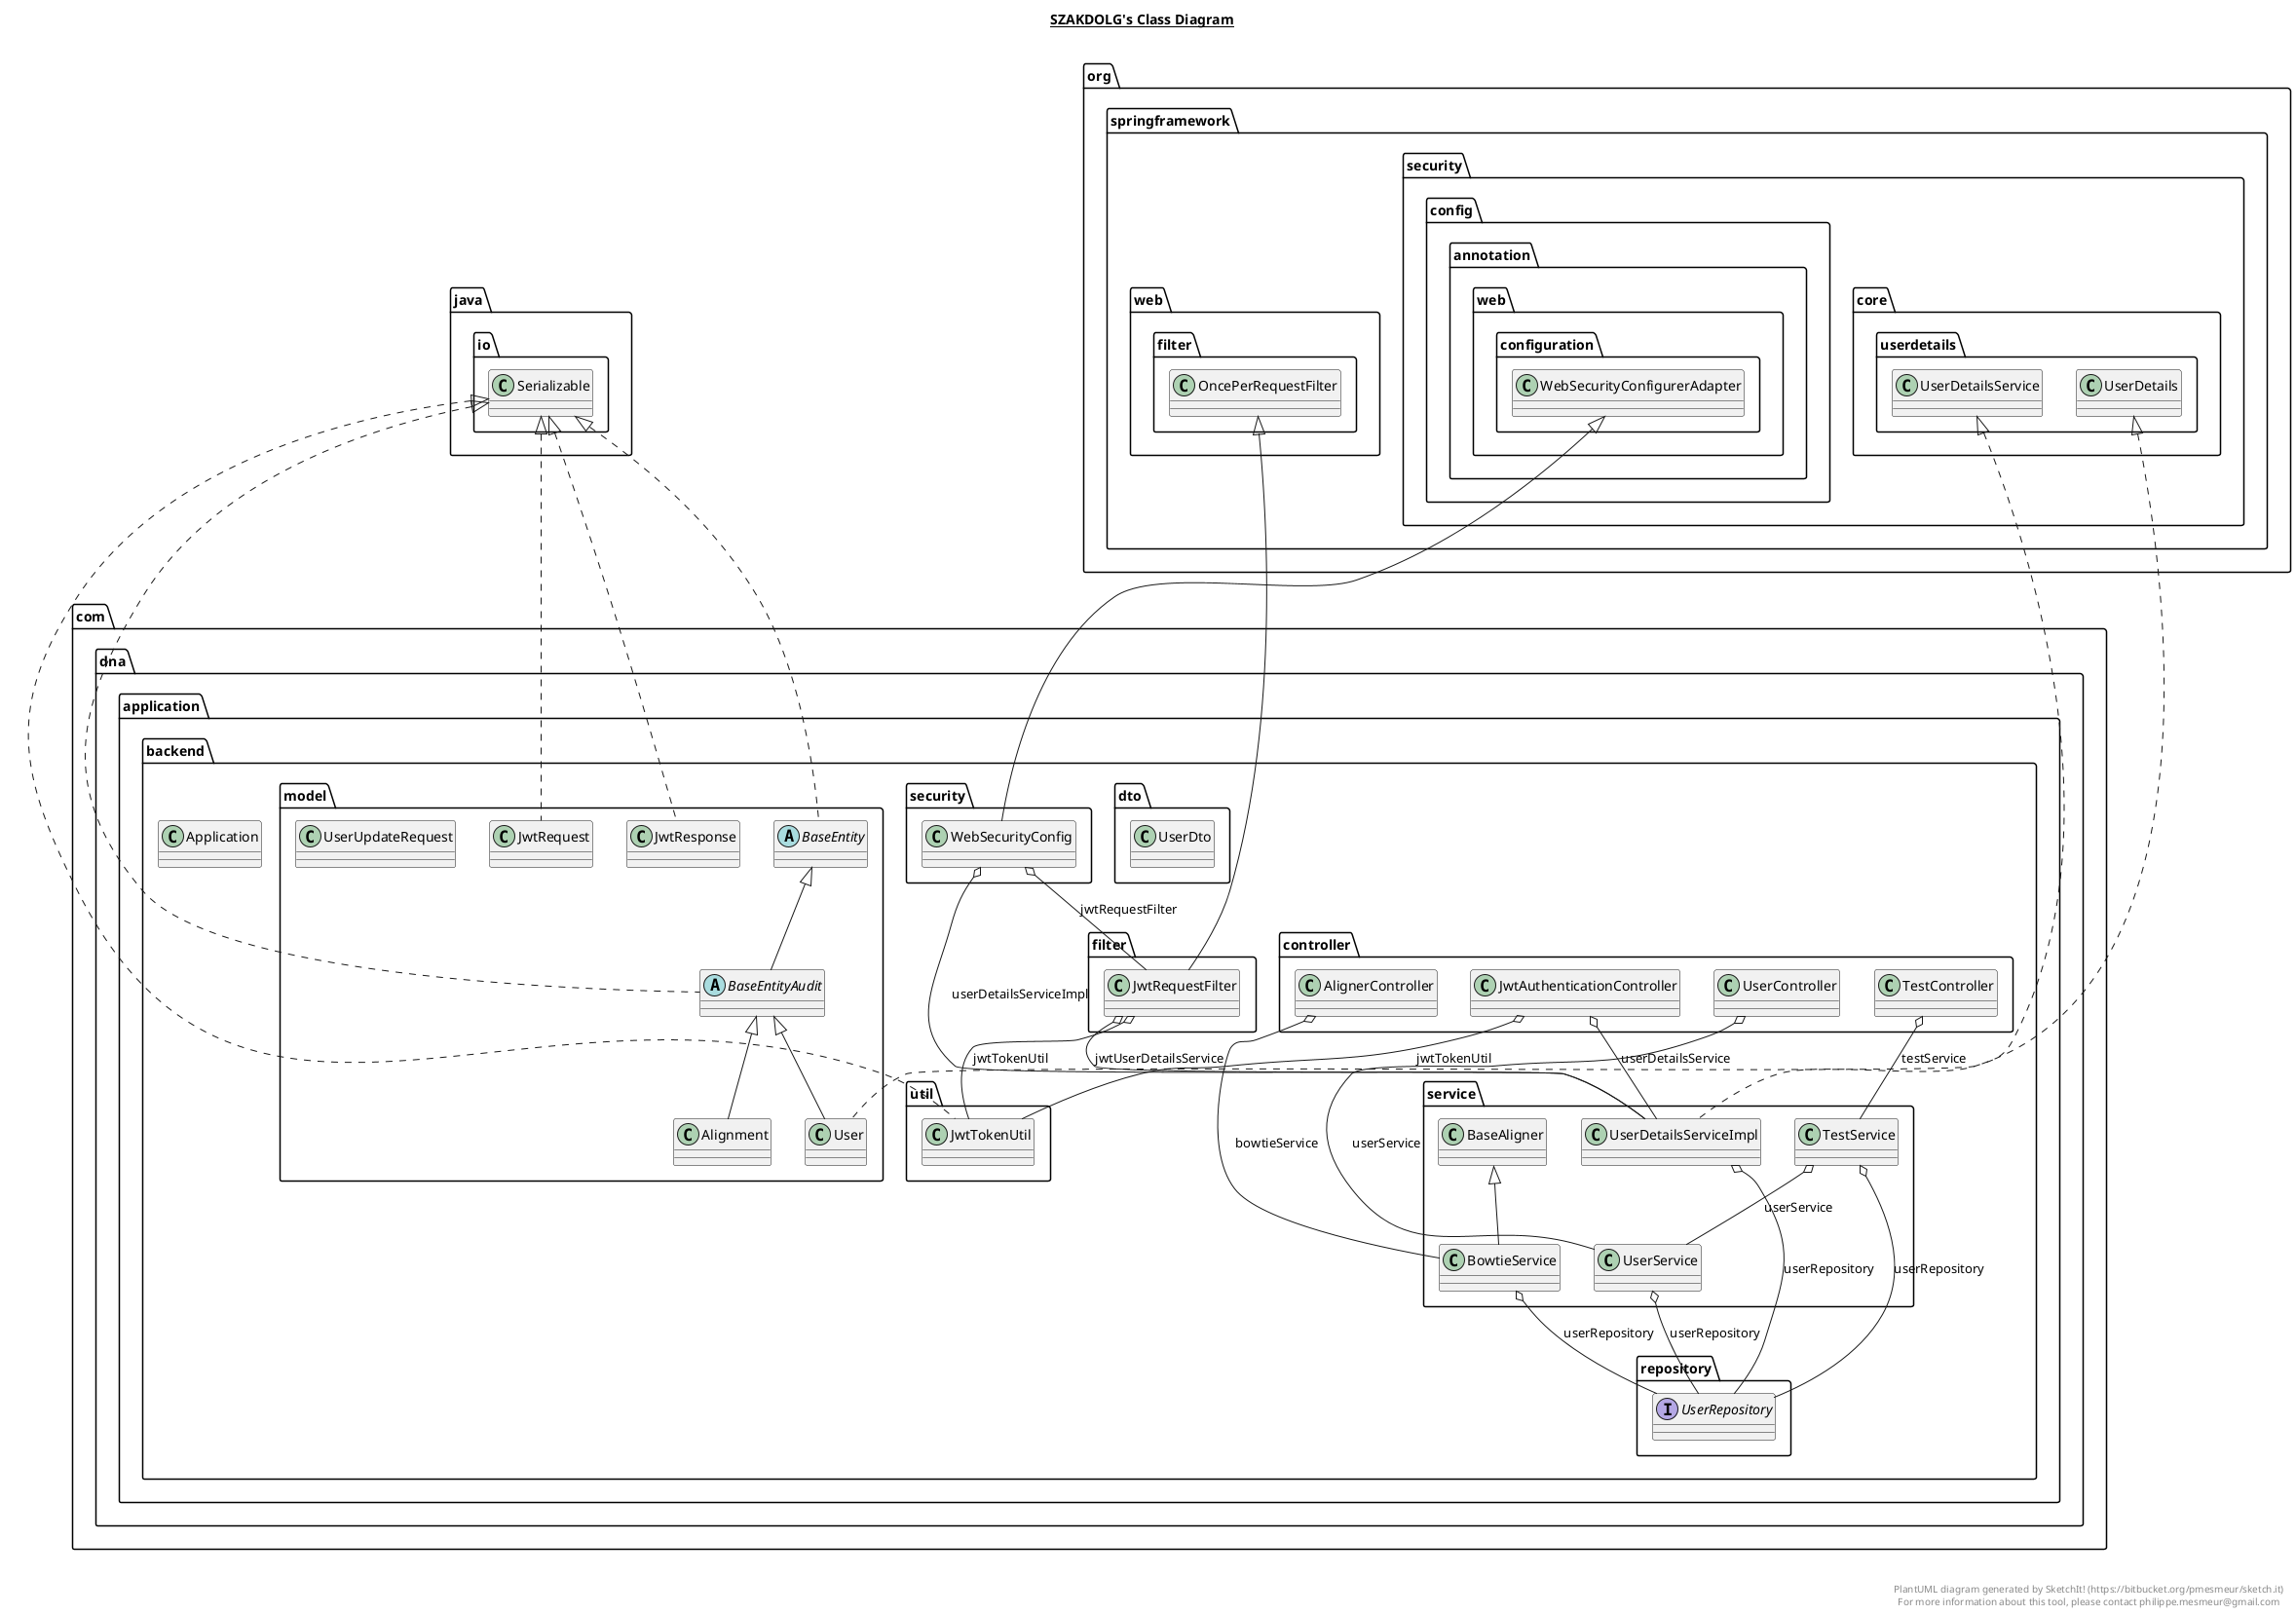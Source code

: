 @startuml

title __SZAKDOLG's Class Diagram__\n

  namespace com.dna.application.backend {
    class com.dna.application.backend.Application {
    }
  }
  

  namespace com.dna.application.backend {
    namespace controller {
      class com.dna.application.backend.controller.AlignerController {
      }
    }
  }
  

  namespace com.dna.application.backend {
    namespace controller {
      class com.dna.application.backend.controller.JwtAuthenticationController {
      }
    }
  }
  

  namespace com.dna.application.backend {
    namespace controller {
      class com.dna.application.backend.controller.TestController {
      }
    }
  }
  

  namespace com.dna.application.backend {
    namespace controller {
      class com.dna.application.backend.controller.UserController {
      }
    }
  }
  

  namespace com.dna.application.backend {
    namespace dto {
      class com.dna.application.backend.dto.UserDto {
      }
    }
  }
  

  namespace com.dna.application.backend {
    namespace filter {
      class com.dna.application.backend.filter.JwtRequestFilter {
      }
    }
  }
  

  namespace com.dna.application.backend {
    namespace model {
      class com.dna.application.backend.model.Alignment {
      }
    }
  }
  

  namespace com.dna.application.backend {
    namespace model {
      abstract class com.dna.application.backend.model.BaseEntity {
      }
    }
  }
  

  namespace com.dna.application.backend {
    namespace model {
      abstract class com.dna.application.backend.model.BaseEntityAudit {
      }
    }
  }
  

  namespace com.dna.application.backend {
    namespace model {
      class com.dna.application.backend.model.JwtRequest {
      }
    }
  }
  

  namespace com.dna.application.backend {
    namespace model {
      class com.dna.application.backend.model.JwtResponse {
      }
    }
  }
  

  namespace com.dna.application.backend {
    namespace model {
      class com.dna.application.backend.model.User {
      }
    }
  }
  

  namespace com.dna.application.backend {
    namespace model {
      class com.dna.application.backend.model.UserUpdateRequest {
      }
    }
  }
  

  namespace com.dna.application.backend {
    namespace repository {
      interface com.dna.application.backend.repository.UserRepository {
      }
    }
  }
  

  namespace com.dna.application.backend {
    namespace security {
      class com.dna.application.backend.security.WebSecurityConfig {
      }
    }
  }
  

  namespace com.dna.application.backend {
    namespace service {
      class com.dna.application.backend.service.BaseAligner {
      }
    }
  }
  

  namespace com.dna.application.backend {
    namespace service {
      class com.dna.application.backend.service.BowtieService {
      }
    }
  }
  

  namespace com.dna.application.backend {
    namespace service {
      class com.dna.application.backend.service.TestService {
      }
    }
  }
  

  namespace com.dna.application.backend {
    namespace service {
      class com.dna.application.backend.service.UserDetailsServiceImpl {
      }
    }
  }
  

  namespace com.dna.application.backend {
    namespace service {
      class com.dna.application.backend.service.UserService {
      }
    }
  }
  

  namespace com.dna.application.backend {
    namespace util {
      class com.dna.application.backend.util.JwtTokenUtil {
      }
    }
  }
  

  com.dna.application.backend.controller.AlignerController o-- com.dna.application.backend.service.BowtieService : bowtieService
  com.dna.application.backend.controller.JwtAuthenticationController o-- com.dna.application.backend.util.JwtTokenUtil : jwtTokenUtil
  com.dna.application.backend.controller.JwtAuthenticationController o-- com.dna.application.backend.service.UserDetailsServiceImpl : userDetailsService
  com.dna.application.backend.controller.TestController o-- com.dna.application.backend.service.TestService : testService
  com.dna.application.backend.controller.UserController o-- com.dna.application.backend.service.UserService : userService
  com.dna.application.backend.dto.UserDto o-- com.dna.application.backend.model.User.Role : role
  com.dna.application.backend.filter.JwtRequestFilter -up-|> org.springframework.web.filter.OncePerRequestFilter
  com.dna.application.backend.filter.JwtRequestFilter o-- com.dna.application.backend.util.JwtTokenUtil : jwtTokenUtil
  com.dna.application.backend.filter.JwtRequestFilter o-- com.dna.application.backend.service.UserDetailsServiceImpl : jwtUserDetailsService
  com.dna.application.backend.model.Alignment -up-|> com.dna.application.backend.model.BaseEntityAudit
  com.dna.application.backend.model.Alignment o-- com.dna.application.backend.model.Alignment.Visibility : visibility
  com.dna.application.backend.model.BaseEntity .up.|> java.io.Serializable
  com.dna.application.backend.model.BaseEntityAudit .up.|> java.io.Serializable
  com.dna.application.backend.model.BaseEntityAudit -up-|> com.dna.application.backend.model.BaseEntity
  com.dna.application.backend.model.JwtRequest .up.|> java.io.Serializable
  com.dna.application.backend.model.JwtResponse .up.|> java.io.Serializable
  com.dna.application.backend.model.User .up.|> org.springframework.security.core.userdetails.UserDetails
  com.dna.application.backend.model.User -up-|> com.dna.application.backend.model.BaseEntityAudit
  com.dna.application.backend.model.User o-- com.dna.application.backend.model.User.Role : role
  com.dna.application.backend.model.UserUpdateRequest o-- com.dna.application.backend.model.User.Role : role
  com.dna.application.backend.security.WebSecurityConfig -up-|> org.springframework.security.config.annotation.web.configuration.WebSecurityConfigurerAdapter
  com.dna.application.backend.security.WebSecurityConfig o-- com.dna.application.backend.filter.JwtRequestFilter : jwtRequestFilter
  com.dna.application.backend.security.WebSecurityConfig o-- com.dna.application.backend.service.UserDetailsServiceImpl : userDetailsServiceImpl
  com.dna.application.backend.service.BowtieService -up-|> com.dna.application.backend.service.BaseAligner
  com.dna.application.backend.service.BowtieService o-- com.dna.application.backend.repository.UserRepository : userRepository
  com.dna.application.backend.service.TestService o-- com.dna.application.backend.repository.UserRepository : userRepository
  com.dna.application.backend.service.TestService o-- com.dna.application.backend.service.UserService : userService
  com.dna.application.backend.service.UserDetailsServiceImpl .up.|> org.springframework.security.core.userdetails.UserDetailsService
  com.dna.application.backend.service.UserDetailsServiceImpl o-- com.dna.application.backend.repository.UserRepository : userRepository
  com.dna.application.backend.service.UserService o-- com.dna.application.backend.repository.UserRepository : userRepository
  com.dna.application.backend.util.JwtTokenUtil .up.|> java.io.Serializable


right footer


PlantUML diagram generated by SketchIt! (https://bitbucket.org/pmesmeur/sketch.it)
For more information about this tool, please contact philippe.mesmeur@gmail.com
endfooter

@enduml
